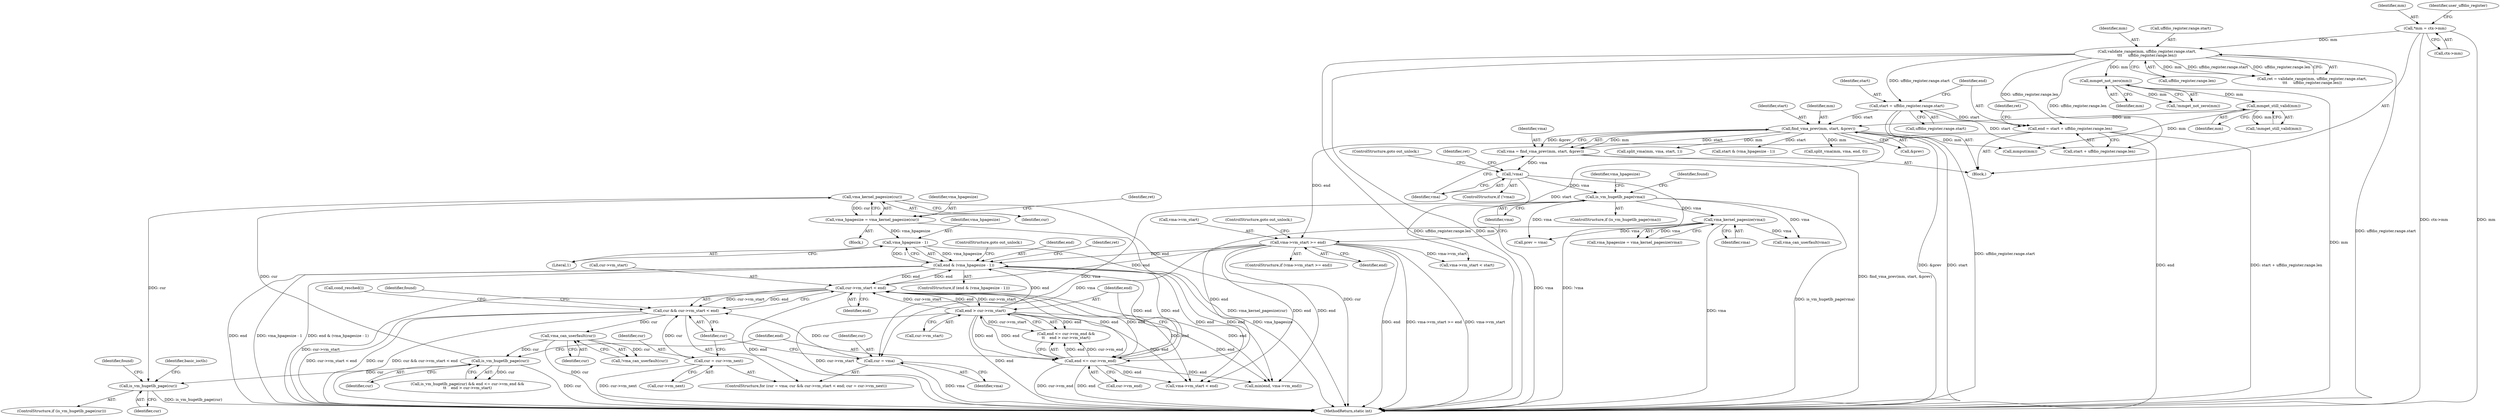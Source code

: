 digraph "0_linux_04f5866e41fb70690e28397487d8bd8eea7d712a_2@pointer" {
"1000408" [label="(Call,is_vm_hugetlb_page(cur))"];
"1000375" [label="(Call,vma_kernel_pagesize(cur))"];
"1000358" [label="(Call,is_vm_hugetlb_page(cur))"];
"1000340" [label="(Call,vma_can_userfault(cur))"];
"1000302" [label="(Call,cur && cur->vm_start < end)"];
"1000309" [label="(Call,cur = cur->vm_next)"];
"1000299" [label="(Call,cur = vma)"];
"1000283" [label="(Call,vma_kernel_pagesize(vma))"];
"1000277" [label="(Call,is_vm_hugetlb_page(vma))"];
"1000262" [label="(Call,!vma)"];
"1000254" [label="(Call,vma = find_vma_prev(mm, start, &prev))"];
"1000256" [label="(Call,find_vma_prev(mm, start, &prev))"];
"1000251" [label="(Call,mmget_still_valid(mm))"];
"1000241" [label="(Call,mmget_not_zero(mm))"];
"1000204" [label="(Call,validate_range(mm, uffdio_register.range.start,\n\t\t\t     uffdio_register.range.len))"];
"1000117" [label="(Call,*mm = ctx->mm)"];
"1000219" [label="(Call,start = uffdio_register.range.start)"];
"1000304" [label="(Call,cur->vm_start < end)"];
"1000366" [label="(Call,end > cur->vm_start)"];
"1000361" [label="(Call,end <= cur->vm_end)"];
"1000382" [label="(Call,end & (vma_hpagesize - 1))"];
"1000270" [label="(Call,vma->vm_start >= end)"];
"1000226" [label="(Call,end = start + uffdio_register.range.len)"];
"1000384" [label="(Call,vma_hpagesize - 1)"];
"1000373" [label="(Call,vma_hpagesize = vma_kernel_pagesize(cur))"];
"1000283" [label="(Call,vma_kernel_pagesize(vma))"];
"1000204" [label="(Call,validate_range(mm, uffdio_register.range.start,\n\t\t\t     uffdio_register.range.len))"];
"1000227" [label="(Identifier,end)"];
"1000241" [label="(Call,mmget_not_zero(mm))"];
"1000385" [label="(Identifier,vma_hpagesize)"];
"1000226" [label="(Call,end = start + uffdio_register.range.len)"];
"1000359" [label="(Identifier,cur)"];
"1000275" [label="(ControlStructure,goto out_unlock;)"];
"1000277" [label="(Call,is_vm_hugetlb_page(vma))"];
"1000420" [label="(Call,vma->vm_start < start)"];
"1000252" [label="(Identifier,mm)"];
"1000118" [label="(Identifier,mm)"];
"1000367" [label="(Identifier,end)"];
"1000264" [label="(ControlStructure,goto out_unlock;)"];
"1000386" [label="(Literal,1)"];
"1000257" [label="(Identifier,mm)"];
"1000357" [label="(Call,is_vm_hugetlb_page(cur) && end <= cur->vm_end &&\n\t\t    end > cur->vm_start)"];
"1000250" [label="(Call,!mmget_still_valid(mm))"];
"1000302" [label="(Call,cur && cur->vm_start < end)"];
"1000375" [label="(Call,vma_kernel_pagesize(cur))"];
"1000301" [label="(Identifier,vma)"];
"1000371" [label="(Block,)"];
"1000298" [label="(ControlStructure,for (cur = vma; cur && cur->vm_start < end; cur = cur->vm_next))"];
"1000362" [label="(Identifier,end)"];
"1000308" [label="(Identifier,end)"];
"1000270" [label="(Call,vma->vm_start >= end)"];
"1000339" [label="(Call,!vma_can_userfault(cur))"];
"1000361" [label="(Call,end <= cur->vm_end)"];
"1000258" [label="(Identifier,start)"];
"1000520" [label="(Call,split_vma(mm, vma, start, 1))"];
"1000299" [label="(Call,cur = vma)"];
"1000366" [label="(Call,end > cur->vm_start)"];
"1000286" [label="(Call,start & (vma_hpagesize - 1))"];
"1000115" [label="(Block,)"];
"1000381" [label="(ControlStructure,if (end & (vma_hpagesize - 1)))"];
"1000119" [label="(Call,ctx->mm)"];
"1000261" [label="(ControlStructure,if (!vma))"];
"1000537" [label="(Call,split_vma(mm, vma, end, 0))"];
"1000418" [label="(Identifier,found)"];
"1000341" [label="(Identifier,cur)"];
"1000259" [label="(Call,&prev)"];
"1000117" [label="(Call,*mm = ctx->mm)"];
"1000376" [label="(Identifier,cur)"];
"1000382" [label="(Call,end & (vma_hpagesize - 1))"];
"1000384" [label="(Call,vma_hpagesize - 1)"];
"1000387" [label="(ControlStructure,goto out_unlock;)"];
"1000284" [label="(Identifier,vma)"];
"1000242" [label="(Identifier,mm)"];
"1000282" [label="(Identifier,vma_hpagesize)"];
"1000228" [label="(Call,start + uffdio_register.range.len)"];
"1000300" [label="(Identifier,cur)"];
"1000303" [label="(Identifier,cur)"];
"1000305" [label="(Call,cur->vm_start)"];
"1000263" [label="(Identifier,vma)"];
"1000409" [label="(Identifier,cur)"];
"1000254" [label="(Call,vma = find_vma_prev(mm, start, &prev))"];
"1000585" [label="(Call,mmput(mm))"];
"1000411" [label="(Identifier,basic_ioctls)"];
"1000309" [label="(Call,cur = cur->vm_next)"];
"1000383" [label="(Identifier,end)"];
"1000269" [label="(ControlStructure,if (vma->vm_start >= end))"];
"1000489" [label="(Call,min(end, vma->vm_end))"];
"1000315" [label="(Call,cond_resched())"];
"1000266" [label="(Identifier,ret)"];
"1000240" [label="(Call,!mmget_not_zero(mm))"];
"1000211" [label="(Call,uffdio_register.range.len)"];
"1000374" [label="(Identifier,vma_hpagesize)"];
"1000363" [label="(Call,cur->vm_end)"];
"1000407" [label="(ControlStructure,if (is_vm_hugetlb_page(cur)))"];
"1000271" [label="(Call,vma->vm_start)"];
"1000293" [label="(Identifier,found)"];
"1000304" [label="(Call,cur->vm_start < end)"];
"1000574" [label="(Call,vma->vm_start < end)"];
"1000276" [label="(ControlStructure,if (is_vm_hugetlb_page(vma)))"];
"1000262" [label="(Call,!vma)"];
"1000414" [label="(Identifier,found)"];
"1000255" [label="(Identifier,vma)"];
"1000378" [label="(Identifier,ret)"];
"1000220" [label="(Identifier,start)"];
"1000436" [label="(Call,vma_can_userfault(vma))"];
"1000389" [label="(Identifier,ret)"];
"1000608" [label="(MethodReturn,static int)"];
"1000368" [label="(Call,cur->vm_start)"];
"1000251" [label="(Call,mmget_still_valid(mm))"];
"1000256" [label="(Call,find_vma_prev(mm, start, &prev))"];
"1000219" [label="(Call,start = uffdio_register.range.start)"];
"1000408" [label="(Call,is_vm_hugetlb_page(cur))"];
"1000311" [label="(Call,cur->vm_next)"];
"1000281" [label="(Call,vma_hpagesize = vma_kernel_pagesize(vma))"];
"1000205" [label="(Identifier,mm)"];
"1000236" [label="(Identifier,ret)"];
"1000358" [label="(Call,is_vm_hugetlb_page(cur))"];
"1000425" [label="(Call,prev = vma)"];
"1000221" [label="(Call,uffdio_register.range.start)"];
"1000373" [label="(Call,vma_hpagesize = vma_kernel_pagesize(cur))"];
"1000206" [label="(Call,uffdio_register.range.start)"];
"1000340" [label="(Call,vma_can_userfault(cur))"];
"1000360" [label="(Call,end <= cur->vm_end &&\n\t\t    end > cur->vm_start)"];
"1000278" [label="(Identifier,vma)"];
"1000202" [label="(Call,ret = validate_range(mm, uffdio_register.range.start,\n\t\t\t     uffdio_register.range.len))"];
"1000274" [label="(Identifier,end)"];
"1000310" [label="(Identifier,cur)"];
"1000136" [label="(Identifier,user_uffdio_register)"];
"1000408" -> "1000407"  [label="AST: "];
"1000408" -> "1000409"  [label="CFG: "];
"1000409" -> "1000408"  [label="AST: "];
"1000411" -> "1000408"  [label="CFG: "];
"1000414" -> "1000408"  [label="CFG: "];
"1000408" -> "1000608"  [label="DDG: is_vm_hugetlb_page(cur)"];
"1000375" -> "1000408"  [label="DDG: cur"];
"1000358" -> "1000408"  [label="DDG: cur"];
"1000375" -> "1000373"  [label="AST: "];
"1000375" -> "1000376"  [label="CFG: "];
"1000376" -> "1000375"  [label="AST: "];
"1000373" -> "1000375"  [label="CFG: "];
"1000375" -> "1000608"  [label="DDG: cur"];
"1000375" -> "1000373"  [label="DDG: cur"];
"1000358" -> "1000375"  [label="DDG: cur"];
"1000358" -> "1000357"  [label="AST: "];
"1000358" -> "1000359"  [label="CFG: "];
"1000359" -> "1000358"  [label="AST: "];
"1000362" -> "1000358"  [label="CFG: "];
"1000357" -> "1000358"  [label="CFG: "];
"1000358" -> "1000608"  [label="DDG: cur"];
"1000358" -> "1000357"  [label="DDG: cur"];
"1000340" -> "1000358"  [label="DDG: cur"];
"1000340" -> "1000339"  [label="AST: "];
"1000340" -> "1000341"  [label="CFG: "];
"1000341" -> "1000340"  [label="AST: "];
"1000339" -> "1000340"  [label="CFG: "];
"1000340" -> "1000608"  [label="DDG: cur"];
"1000340" -> "1000339"  [label="DDG: cur"];
"1000302" -> "1000340"  [label="DDG: cur"];
"1000302" -> "1000298"  [label="AST: "];
"1000302" -> "1000303"  [label="CFG: "];
"1000302" -> "1000304"  [label="CFG: "];
"1000303" -> "1000302"  [label="AST: "];
"1000304" -> "1000302"  [label="AST: "];
"1000315" -> "1000302"  [label="CFG: "];
"1000418" -> "1000302"  [label="CFG: "];
"1000302" -> "1000608"  [label="DDG: cur->vm_start < end"];
"1000302" -> "1000608"  [label="DDG: cur"];
"1000302" -> "1000608"  [label="DDG: cur && cur->vm_start < end"];
"1000309" -> "1000302"  [label="DDG: cur"];
"1000299" -> "1000302"  [label="DDG: cur"];
"1000304" -> "1000302"  [label="DDG: cur->vm_start"];
"1000304" -> "1000302"  [label="DDG: end"];
"1000309" -> "1000298"  [label="AST: "];
"1000309" -> "1000311"  [label="CFG: "];
"1000310" -> "1000309"  [label="AST: "];
"1000311" -> "1000309"  [label="AST: "];
"1000303" -> "1000309"  [label="CFG: "];
"1000309" -> "1000608"  [label="DDG: cur->vm_next"];
"1000299" -> "1000298"  [label="AST: "];
"1000299" -> "1000301"  [label="CFG: "];
"1000300" -> "1000299"  [label="AST: "];
"1000301" -> "1000299"  [label="AST: "];
"1000303" -> "1000299"  [label="CFG: "];
"1000299" -> "1000608"  [label="DDG: vma"];
"1000283" -> "1000299"  [label="DDG: vma"];
"1000277" -> "1000299"  [label="DDG: vma"];
"1000283" -> "1000281"  [label="AST: "];
"1000283" -> "1000284"  [label="CFG: "];
"1000284" -> "1000283"  [label="AST: "];
"1000281" -> "1000283"  [label="CFG: "];
"1000283" -> "1000608"  [label="DDG: vma"];
"1000283" -> "1000281"  [label="DDG: vma"];
"1000277" -> "1000283"  [label="DDG: vma"];
"1000283" -> "1000425"  [label="DDG: vma"];
"1000283" -> "1000436"  [label="DDG: vma"];
"1000277" -> "1000276"  [label="AST: "];
"1000277" -> "1000278"  [label="CFG: "];
"1000278" -> "1000277"  [label="AST: "];
"1000282" -> "1000277"  [label="CFG: "];
"1000293" -> "1000277"  [label="CFG: "];
"1000277" -> "1000608"  [label="DDG: is_vm_hugetlb_page(vma)"];
"1000262" -> "1000277"  [label="DDG: vma"];
"1000277" -> "1000425"  [label="DDG: vma"];
"1000277" -> "1000436"  [label="DDG: vma"];
"1000262" -> "1000261"  [label="AST: "];
"1000262" -> "1000263"  [label="CFG: "];
"1000263" -> "1000262"  [label="AST: "];
"1000264" -> "1000262"  [label="CFG: "];
"1000266" -> "1000262"  [label="CFG: "];
"1000262" -> "1000608"  [label="DDG: vma"];
"1000262" -> "1000608"  [label="DDG: !vma"];
"1000254" -> "1000262"  [label="DDG: vma"];
"1000254" -> "1000115"  [label="AST: "];
"1000254" -> "1000256"  [label="CFG: "];
"1000255" -> "1000254"  [label="AST: "];
"1000256" -> "1000254"  [label="AST: "];
"1000263" -> "1000254"  [label="CFG: "];
"1000254" -> "1000608"  [label="DDG: find_vma_prev(mm, start, &prev)"];
"1000256" -> "1000254"  [label="DDG: mm"];
"1000256" -> "1000254"  [label="DDG: start"];
"1000256" -> "1000254"  [label="DDG: &prev"];
"1000256" -> "1000259"  [label="CFG: "];
"1000257" -> "1000256"  [label="AST: "];
"1000258" -> "1000256"  [label="AST: "];
"1000259" -> "1000256"  [label="AST: "];
"1000256" -> "1000608"  [label="DDG: &prev"];
"1000256" -> "1000608"  [label="DDG: start"];
"1000251" -> "1000256"  [label="DDG: mm"];
"1000219" -> "1000256"  [label="DDG: start"];
"1000256" -> "1000286"  [label="DDG: start"];
"1000256" -> "1000420"  [label="DDG: start"];
"1000256" -> "1000520"  [label="DDG: mm"];
"1000256" -> "1000537"  [label="DDG: mm"];
"1000256" -> "1000585"  [label="DDG: mm"];
"1000251" -> "1000250"  [label="AST: "];
"1000251" -> "1000252"  [label="CFG: "];
"1000252" -> "1000251"  [label="AST: "];
"1000250" -> "1000251"  [label="CFG: "];
"1000251" -> "1000250"  [label="DDG: mm"];
"1000241" -> "1000251"  [label="DDG: mm"];
"1000251" -> "1000585"  [label="DDG: mm"];
"1000241" -> "1000240"  [label="AST: "];
"1000241" -> "1000242"  [label="CFG: "];
"1000242" -> "1000241"  [label="AST: "];
"1000240" -> "1000241"  [label="CFG: "];
"1000241" -> "1000608"  [label="DDG: mm"];
"1000241" -> "1000240"  [label="DDG: mm"];
"1000204" -> "1000241"  [label="DDG: mm"];
"1000204" -> "1000202"  [label="AST: "];
"1000204" -> "1000211"  [label="CFG: "];
"1000205" -> "1000204"  [label="AST: "];
"1000206" -> "1000204"  [label="AST: "];
"1000211" -> "1000204"  [label="AST: "];
"1000202" -> "1000204"  [label="CFG: "];
"1000204" -> "1000608"  [label="DDG: uffdio_register.range.start"];
"1000204" -> "1000608"  [label="DDG: uffdio_register.range.len"];
"1000204" -> "1000608"  [label="DDG: mm"];
"1000204" -> "1000202"  [label="DDG: mm"];
"1000204" -> "1000202"  [label="DDG: uffdio_register.range.start"];
"1000204" -> "1000202"  [label="DDG: uffdio_register.range.len"];
"1000117" -> "1000204"  [label="DDG: mm"];
"1000204" -> "1000219"  [label="DDG: uffdio_register.range.start"];
"1000204" -> "1000226"  [label="DDG: uffdio_register.range.len"];
"1000204" -> "1000228"  [label="DDG: uffdio_register.range.len"];
"1000117" -> "1000115"  [label="AST: "];
"1000117" -> "1000119"  [label="CFG: "];
"1000118" -> "1000117"  [label="AST: "];
"1000119" -> "1000117"  [label="AST: "];
"1000136" -> "1000117"  [label="CFG: "];
"1000117" -> "1000608"  [label="DDG: mm"];
"1000117" -> "1000608"  [label="DDG: ctx->mm"];
"1000219" -> "1000115"  [label="AST: "];
"1000219" -> "1000221"  [label="CFG: "];
"1000220" -> "1000219"  [label="AST: "];
"1000221" -> "1000219"  [label="AST: "];
"1000227" -> "1000219"  [label="CFG: "];
"1000219" -> "1000608"  [label="DDG: uffdio_register.range.start"];
"1000219" -> "1000226"  [label="DDG: start"];
"1000219" -> "1000228"  [label="DDG: start"];
"1000304" -> "1000308"  [label="CFG: "];
"1000305" -> "1000304"  [label="AST: "];
"1000308" -> "1000304"  [label="AST: "];
"1000304" -> "1000608"  [label="DDG: cur->vm_start"];
"1000304" -> "1000608"  [label="DDG: end"];
"1000366" -> "1000304"  [label="DDG: cur->vm_start"];
"1000366" -> "1000304"  [label="DDG: end"];
"1000382" -> "1000304"  [label="DDG: end"];
"1000270" -> "1000304"  [label="DDG: end"];
"1000361" -> "1000304"  [label="DDG: end"];
"1000304" -> "1000361"  [label="DDG: end"];
"1000304" -> "1000366"  [label="DDG: cur->vm_start"];
"1000304" -> "1000382"  [label="DDG: end"];
"1000304" -> "1000489"  [label="DDG: end"];
"1000304" -> "1000574"  [label="DDG: end"];
"1000366" -> "1000360"  [label="AST: "];
"1000366" -> "1000368"  [label="CFG: "];
"1000367" -> "1000366"  [label="AST: "];
"1000368" -> "1000366"  [label="AST: "];
"1000360" -> "1000366"  [label="CFG: "];
"1000366" -> "1000608"  [label="DDG: cur->vm_start"];
"1000366" -> "1000608"  [label="DDG: end"];
"1000366" -> "1000361"  [label="DDG: end"];
"1000366" -> "1000360"  [label="DDG: end"];
"1000366" -> "1000360"  [label="DDG: cur->vm_start"];
"1000361" -> "1000366"  [label="DDG: end"];
"1000366" -> "1000382"  [label="DDG: end"];
"1000366" -> "1000489"  [label="DDG: end"];
"1000366" -> "1000574"  [label="DDG: end"];
"1000361" -> "1000360"  [label="AST: "];
"1000361" -> "1000363"  [label="CFG: "];
"1000362" -> "1000361"  [label="AST: "];
"1000363" -> "1000361"  [label="AST: "];
"1000367" -> "1000361"  [label="CFG: "];
"1000360" -> "1000361"  [label="CFG: "];
"1000361" -> "1000608"  [label="DDG: end"];
"1000361" -> "1000608"  [label="DDG: cur->vm_end"];
"1000361" -> "1000360"  [label="DDG: end"];
"1000361" -> "1000360"  [label="DDG: cur->vm_end"];
"1000382" -> "1000361"  [label="DDG: end"];
"1000270" -> "1000361"  [label="DDG: end"];
"1000361" -> "1000382"  [label="DDG: end"];
"1000361" -> "1000489"  [label="DDG: end"];
"1000361" -> "1000574"  [label="DDG: end"];
"1000382" -> "1000381"  [label="AST: "];
"1000382" -> "1000384"  [label="CFG: "];
"1000383" -> "1000382"  [label="AST: "];
"1000384" -> "1000382"  [label="AST: "];
"1000387" -> "1000382"  [label="CFG: "];
"1000389" -> "1000382"  [label="CFG: "];
"1000382" -> "1000608"  [label="DDG: end"];
"1000382" -> "1000608"  [label="DDG: vma_hpagesize - 1"];
"1000382" -> "1000608"  [label="DDG: end & (vma_hpagesize - 1)"];
"1000270" -> "1000382"  [label="DDG: end"];
"1000384" -> "1000382"  [label="DDG: vma_hpagesize"];
"1000384" -> "1000382"  [label="DDG: 1"];
"1000382" -> "1000489"  [label="DDG: end"];
"1000382" -> "1000574"  [label="DDG: end"];
"1000270" -> "1000269"  [label="AST: "];
"1000270" -> "1000274"  [label="CFG: "];
"1000271" -> "1000270"  [label="AST: "];
"1000274" -> "1000270"  [label="AST: "];
"1000275" -> "1000270"  [label="CFG: "];
"1000278" -> "1000270"  [label="CFG: "];
"1000270" -> "1000608"  [label="DDG: end"];
"1000270" -> "1000608"  [label="DDG: vma->vm_start >= end"];
"1000270" -> "1000608"  [label="DDG: vma->vm_start"];
"1000226" -> "1000270"  [label="DDG: end"];
"1000270" -> "1000420"  [label="DDG: vma->vm_start"];
"1000270" -> "1000489"  [label="DDG: end"];
"1000270" -> "1000574"  [label="DDG: end"];
"1000226" -> "1000115"  [label="AST: "];
"1000226" -> "1000228"  [label="CFG: "];
"1000227" -> "1000226"  [label="AST: "];
"1000228" -> "1000226"  [label="AST: "];
"1000236" -> "1000226"  [label="CFG: "];
"1000226" -> "1000608"  [label="DDG: end"];
"1000226" -> "1000608"  [label="DDG: start + uffdio_register.range.len"];
"1000384" -> "1000386"  [label="CFG: "];
"1000385" -> "1000384"  [label="AST: "];
"1000386" -> "1000384"  [label="AST: "];
"1000384" -> "1000608"  [label="DDG: vma_hpagesize"];
"1000373" -> "1000384"  [label="DDG: vma_hpagesize"];
"1000373" -> "1000371"  [label="AST: "];
"1000374" -> "1000373"  [label="AST: "];
"1000378" -> "1000373"  [label="CFG: "];
"1000373" -> "1000608"  [label="DDG: vma_kernel_pagesize(cur)"];
}
